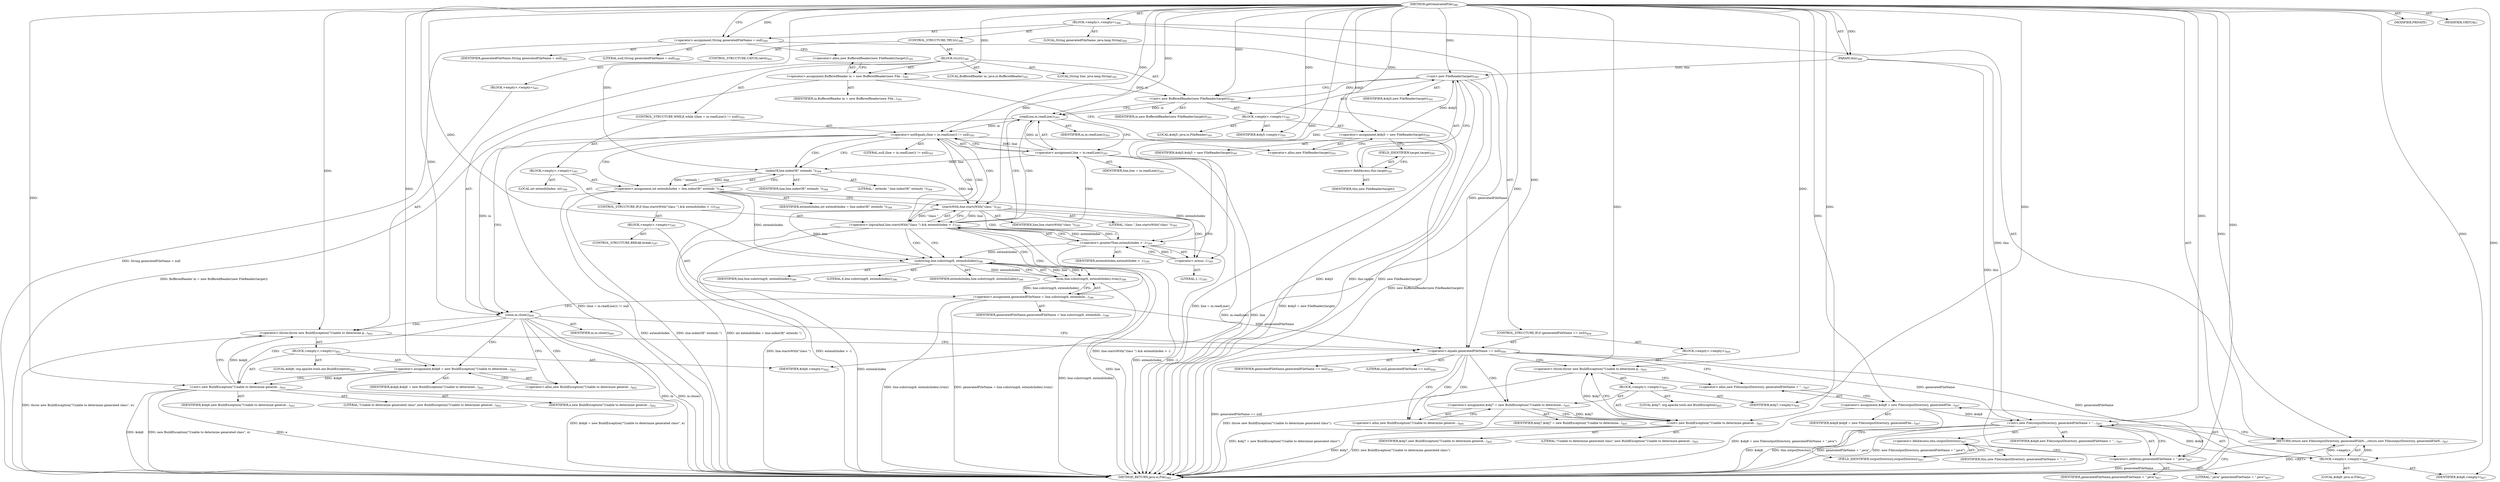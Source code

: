 digraph "getGeneratedFile" {  
"111669149717" [label = <(METHOD,getGeneratedFile)<SUB>388</SUB>> ]
"115964117029" [label = <(PARAM,this)<SUB>388</SUB>> ]
"25769803829" [label = <(BLOCK,&lt;empty&gt;,&lt;empty&gt;)<SUB>388</SUB>> ]
"94489280524" [label = <(LOCAL,String generatedFileName: java.lang.String)<SUB>389</SUB>> ]
"30064771306" [label = <(&lt;operator&gt;.assignment,String generatedFileName = null)<SUB>389</SUB>> ]
"68719476900" [label = <(IDENTIFIER,generatedFileName,String generatedFileName = null)<SUB>389</SUB>> ]
"90194313260" [label = <(LITERAL,null,String generatedFileName = null)<SUB>389</SUB>> ]
"47244640283" [label = <(CONTROL_STRUCTURE,TRY,try)<SUB>390</SUB>> ]
"25769803830" [label = <(BLOCK,try,try)<SUB>390</SUB>> ]
"94489280525" [label = <(LOCAL,BufferedReader in: java.io.BufferedReader)<SUB>391</SUB>> ]
"30064771307" [label = <(&lt;operator&gt;.assignment,BufferedReader in = new BufferedReader(new File...)<SUB>391</SUB>> ]
"68719476901" [label = <(IDENTIFIER,in,BufferedReader in = new BufferedReader(new File...)<SUB>391</SUB>> ]
"30064771308" [label = <(&lt;operator&gt;.alloc,new BufferedReader(new FileReader(target)))<SUB>391</SUB>> ]
"30064771309" [label = <(&lt;init&gt;,new BufferedReader(new FileReader(target)))<SUB>391</SUB>> ]
"68719476902" [label = <(IDENTIFIER,in,new BufferedReader(new FileReader(target)))<SUB>391</SUB>> ]
"25769803831" [label = <(BLOCK,&lt;empty&gt;,&lt;empty&gt;)<SUB>391</SUB>> ]
"94489280526" [label = <(LOCAL,$obj5: java.io.FileReader)<SUB>391</SUB>> ]
"30064771310" [label = <(&lt;operator&gt;.assignment,$obj5 = new FileReader(target))<SUB>391</SUB>> ]
"68719476903" [label = <(IDENTIFIER,$obj5,$obj5 = new FileReader(target))<SUB>391</SUB>> ]
"30064771311" [label = <(&lt;operator&gt;.alloc,new FileReader(target))<SUB>391</SUB>> ]
"30064771312" [label = <(&lt;init&gt;,new FileReader(target))<SUB>391</SUB>> ]
"68719476904" [label = <(IDENTIFIER,$obj5,new FileReader(target))<SUB>391</SUB>> ]
"30064771313" [label = <(&lt;operator&gt;.fieldAccess,this.target)<SUB>391</SUB>> ]
"68719476905" [label = <(IDENTIFIER,this,new FileReader(target))> ]
"55834574918" [label = <(FIELD_IDENTIFIER,target,target)<SUB>391</SUB>> ]
"68719476906" [label = <(IDENTIFIER,$obj5,&lt;empty&gt;)<SUB>391</SUB>> ]
"94489280527" [label = <(LOCAL,String line: java.lang.String)<SUB>392</SUB>> ]
"47244640284" [label = <(CONTROL_STRUCTURE,WHILE,while ((line = in.readLine()) != null))<SUB>393</SUB>> ]
"30064771314" [label = <(&lt;operator&gt;.notEquals,(line = in.readLine()) != null)<SUB>393</SUB>> ]
"30064771315" [label = <(&lt;operator&gt;.assignment,line = in.readLine())<SUB>393</SUB>> ]
"68719476907" [label = <(IDENTIFIER,line,line = in.readLine())<SUB>393</SUB>> ]
"30064771316" [label = <(readLine,in.readLine())<SUB>393</SUB>> ]
"68719476908" [label = <(IDENTIFIER,in,in.readLine())<SUB>393</SUB>> ]
"90194313261" [label = <(LITERAL,null,(line = in.readLine()) != null)<SUB>393</SUB>> ]
"25769803832" [label = <(BLOCK,&lt;empty&gt;,&lt;empty&gt;)<SUB>393</SUB>> ]
"94489280528" [label = <(LOCAL,int extendsIndex: int)<SUB>394</SUB>> ]
"30064771317" [label = <(&lt;operator&gt;.assignment,int extendsIndex = line.indexOf(&quot; extends &quot;))<SUB>394</SUB>> ]
"68719476909" [label = <(IDENTIFIER,extendsIndex,int extendsIndex = line.indexOf(&quot; extends &quot;))<SUB>394</SUB>> ]
"30064771318" [label = <(indexOf,line.indexOf(&quot; extends &quot;))<SUB>394</SUB>> ]
"68719476910" [label = <(IDENTIFIER,line,line.indexOf(&quot; extends &quot;))<SUB>394</SUB>> ]
"90194313262" [label = <(LITERAL,&quot; extends &quot;,line.indexOf(&quot; extends &quot;))<SUB>394</SUB>> ]
"47244640285" [label = <(CONTROL_STRUCTURE,IF,if (line.startsWith(&quot;class &quot;) &amp;&amp; extendsIndex &gt; -1))<SUB>395</SUB>> ]
"30064771319" [label = <(&lt;operator&gt;.logicalAnd,line.startsWith(&quot;class &quot;) &amp;&amp; extendsIndex &gt; -1)<SUB>395</SUB>> ]
"30064771320" [label = <(startsWith,line.startsWith(&quot;class &quot;))<SUB>395</SUB>> ]
"68719476911" [label = <(IDENTIFIER,line,line.startsWith(&quot;class &quot;))<SUB>395</SUB>> ]
"90194313263" [label = <(LITERAL,&quot;class &quot;,line.startsWith(&quot;class &quot;))<SUB>395</SUB>> ]
"30064771321" [label = <(&lt;operator&gt;.greaterThan,extendsIndex &gt; -1)<SUB>395</SUB>> ]
"68719476912" [label = <(IDENTIFIER,extendsIndex,extendsIndex &gt; -1)<SUB>395</SUB>> ]
"30064771322" [label = <(&lt;operator&gt;.minus,-1)<SUB>395</SUB>> ]
"90194313264" [label = <(LITERAL,1,-1)<SUB>395</SUB>> ]
"25769803833" [label = <(BLOCK,&lt;empty&gt;,&lt;empty&gt;)<SUB>395</SUB>> ]
"30064771323" [label = <(&lt;operator&gt;.assignment,generatedFileName = line.substring(6, extendsIn...)<SUB>396</SUB>> ]
"68719476913" [label = <(IDENTIFIER,generatedFileName,generatedFileName = line.substring(6, extendsIn...)<SUB>396</SUB>> ]
"30064771324" [label = <(trim,line.substring(6, extendsIndex).trim())<SUB>396</SUB>> ]
"30064771325" [label = <(substring,line.substring(6, extendsIndex))<SUB>396</SUB>> ]
"68719476914" [label = <(IDENTIFIER,line,line.substring(6, extendsIndex))<SUB>396</SUB>> ]
"90194313265" [label = <(LITERAL,6,line.substring(6, extendsIndex))<SUB>396</SUB>> ]
"68719476915" [label = <(IDENTIFIER,extendsIndex,line.substring(6, extendsIndex))<SUB>396</SUB>> ]
"47244640286" [label = <(CONTROL_STRUCTURE,BREAK,break;)<SUB>397</SUB>> ]
"30064771326" [label = <(close,in.close())<SUB>400</SUB>> ]
"68719476916" [label = <(IDENTIFIER,in,in.close())<SUB>400</SUB>> ]
"47244640287" [label = <(CONTROL_STRUCTURE,CATCH,catch)<SUB>401</SUB>> ]
"25769803834" [label = <(BLOCK,&lt;empty&gt;,&lt;empty&gt;)<SUB>401</SUB>> ]
"30064771327" [label = <(&lt;operator&gt;.throw,throw new BuildException(&quot;Unable to determine g...)<SUB>402</SUB>> ]
"25769803835" [label = <(BLOCK,&lt;empty&gt;,&lt;empty&gt;)<SUB>402</SUB>> ]
"94489280529" [label = <(LOCAL,$obj6: org.apache.tools.ant.BuildException)<SUB>402</SUB>> ]
"30064771328" [label = <(&lt;operator&gt;.assignment,$obj6 = new BuildException(&quot;Unable to determine...)<SUB>402</SUB>> ]
"68719476917" [label = <(IDENTIFIER,$obj6,$obj6 = new BuildException(&quot;Unable to determine...)<SUB>402</SUB>> ]
"30064771329" [label = <(&lt;operator&gt;.alloc,new BuildException(&quot;Unable to determine generat...)<SUB>402</SUB>> ]
"30064771330" [label = <(&lt;init&gt;,new BuildException(&quot;Unable to determine generat...)<SUB>402</SUB>> ]
"68719476918" [label = <(IDENTIFIER,$obj6,new BuildException(&quot;Unable to determine generat...)<SUB>402</SUB>> ]
"90194313266" [label = <(LITERAL,&quot;Unable to determine generated class&quot;,new BuildException(&quot;Unable to determine generat...)<SUB>402</SUB>> ]
"68719476919" [label = <(IDENTIFIER,e,new BuildException(&quot;Unable to determine generat...)<SUB>402</SUB>> ]
"68719476920" [label = <(IDENTIFIER,$obj6,&lt;empty&gt;)<SUB>402</SUB>> ]
"47244640288" [label = <(CONTROL_STRUCTURE,IF,if (generatedFileName == null))<SUB>404</SUB>> ]
"30064771331" [label = <(&lt;operator&gt;.equals,generatedFileName == null)<SUB>404</SUB>> ]
"68719476921" [label = <(IDENTIFIER,generatedFileName,generatedFileName == null)<SUB>404</SUB>> ]
"90194313267" [label = <(LITERAL,null,generatedFileName == null)<SUB>404</SUB>> ]
"25769803836" [label = <(BLOCK,&lt;empty&gt;,&lt;empty&gt;)<SUB>404</SUB>> ]
"30064771332" [label = <(&lt;operator&gt;.throw,throw new BuildException(&quot;Unable to determine g...)<SUB>405</SUB>> ]
"25769803837" [label = <(BLOCK,&lt;empty&gt;,&lt;empty&gt;)<SUB>405</SUB>> ]
"94489280530" [label = <(LOCAL,$obj7: org.apache.tools.ant.BuildException)<SUB>405</SUB>> ]
"30064771333" [label = <(&lt;operator&gt;.assignment,$obj7 = new BuildException(&quot;Unable to determine...)<SUB>405</SUB>> ]
"68719476922" [label = <(IDENTIFIER,$obj7,$obj7 = new BuildException(&quot;Unable to determine...)<SUB>405</SUB>> ]
"30064771334" [label = <(&lt;operator&gt;.alloc,new BuildException(&quot;Unable to determine generat...)<SUB>405</SUB>> ]
"30064771335" [label = <(&lt;init&gt;,new BuildException(&quot;Unable to determine generat...)<SUB>405</SUB>> ]
"68719476923" [label = <(IDENTIFIER,$obj7,new BuildException(&quot;Unable to determine generat...)<SUB>405</SUB>> ]
"90194313268" [label = <(LITERAL,&quot;Unable to determine generated class&quot;,new BuildException(&quot;Unable to determine generat...)<SUB>405</SUB>> ]
"68719476924" [label = <(IDENTIFIER,$obj7,&lt;empty&gt;)<SUB>405</SUB>> ]
"146028888066" [label = <(RETURN,return new File(outputDirectory, generatedFileN...,return new File(outputDirectory, generatedFileN...)<SUB>407</SUB>> ]
"25769803838" [label = <(BLOCK,&lt;empty&gt;,&lt;empty&gt;)<SUB>407</SUB>> ]
"94489280531" [label = <(LOCAL,$obj8: java.io.File)<SUB>407</SUB>> ]
"30064771336" [label = <(&lt;operator&gt;.assignment,$obj8 = new File(outputDirectory, generatedFile...)<SUB>407</SUB>> ]
"68719476925" [label = <(IDENTIFIER,$obj8,$obj8 = new File(outputDirectory, generatedFile...)<SUB>407</SUB>> ]
"30064771337" [label = <(&lt;operator&gt;.alloc,new File(outputDirectory, generatedFileName + &quot;...)<SUB>407</SUB>> ]
"30064771338" [label = <(&lt;init&gt;,new File(outputDirectory, generatedFileName + &quot;...)<SUB>407</SUB>> ]
"68719476926" [label = <(IDENTIFIER,$obj8,new File(outputDirectory, generatedFileName + &quot;...)<SUB>407</SUB>> ]
"30064771339" [label = <(&lt;operator&gt;.fieldAccess,this.outputDirectory)<SUB>407</SUB>> ]
"68719476927" [label = <(IDENTIFIER,this,new File(outputDirectory, generatedFileName + &quot;...)> ]
"55834574919" [label = <(FIELD_IDENTIFIER,outputDirectory,outputDirectory)<SUB>407</SUB>> ]
"30064771340" [label = <(&lt;operator&gt;.addition,generatedFileName + &quot;.java&quot;)<SUB>407</SUB>> ]
"68719476928" [label = <(IDENTIFIER,generatedFileName,generatedFileName + &quot;.java&quot;)<SUB>407</SUB>> ]
"90194313269" [label = <(LITERAL,&quot;.java&quot;,generatedFileName + &quot;.java&quot;)<SUB>407</SUB>> ]
"68719476929" [label = <(IDENTIFIER,$obj8,&lt;empty&gt;)<SUB>407</SUB>> ]
"133143986232" [label = <(MODIFIER,PRIVATE)> ]
"133143986233" [label = <(MODIFIER,VIRTUAL)> ]
"128849018901" [label = <(METHOD_RETURN,java.io.File)<SUB>388</SUB>> ]
  "111669149717" -> "115964117029"  [ label = "AST: "] 
  "111669149717" -> "25769803829"  [ label = "AST: "] 
  "111669149717" -> "133143986232"  [ label = "AST: "] 
  "111669149717" -> "133143986233"  [ label = "AST: "] 
  "111669149717" -> "128849018901"  [ label = "AST: "] 
  "25769803829" -> "94489280524"  [ label = "AST: "] 
  "25769803829" -> "30064771306"  [ label = "AST: "] 
  "25769803829" -> "47244640283"  [ label = "AST: "] 
  "25769803829" -> "47244640288"  [ label = "AST: "] 
  "25769803829" -> "146028888066"  [ label = "AST: "] 
  "30064771306" -> "68719476900"  [ label = "AST: "] 
  "30064771306" -> "90194313260"  [ label = "AST: "] 
  "47244640283" -> "25769803830"  [ label = "AST: "] 
  "47244640283" -> "47244640287"  [ label = "AST: "] 
  "25769803830" -> "94489280525"  [ label = "AST: "] 
  "25769803830" -> "30064771307"  [ label = "AST: "] 
  "25769803830" -> "30064771309"  [ label = "AST: "] 
  "25769803830" -> "94489280527"  [ label = "AST: "] 
  "25769803830" -> "47244640284"  [ label = "AST: "] 
  "25769803830" -> "30064771326"  [ label = "AST: "] 
  "30064771307" -> "68719476901"  [ label = "AST: "] 
  "30064771307" -> "30064771308"  [ label = "AST: "] 
  "30064771309" -> "68719476902"  [ label = "AST: "] 
  "30064771309" -> "25769803831"  [ label = "AST: "] 
  "25769803831" -> "94489280526"  [ label = "AST: "] 
  "25769803831" -> "30064771310"  [ label = "AST: "] 
  "25769803831" -> "30064771312"  [ label = "AST: "] 
  "25769803831" -> "68719476906"  [ label = "AST: "] 
  "30064771310" -> "68719476903"  [ label = "AST: "] 
  "30064771310" -> "30064771311"  [ label = "AST: "] 
  "30064771312" -> "68719476904"  [ label = "AST: "] 
  "30064771312" -> "30064771313"  [ label = "AST: "] 
  "30064771313" -> "68719476905"  [ label = "AST: "] 
  "30064771313" -> "55834574918"  [ label = "AST: "] 
  "47244640284" -> "30064771314"  [ label = "AST: "] 
  "47244640284" -> "25769803832"  [ label = "AST: "] 
  "30064771314" -> "30064771315"  [ label = "AST: "] 
  "30064771314" -> "90194313261"  [ label = "AST: "] 
  "30064771315" -> "68719476907"  [ label = "AST: "] 
  "30064771315" -> "30064771316"  [ label = "AST: "] 
  "30064771316" -> "68719476908"  [ label = "AST: "] 
  "25769803832" -> "94489280528"  [ label = "AST: "] 
  "25769803832" -> "30064771317"  [ label = "AST: "] 
  "25769803832" -> "47244640285"  [ label = "AST: "] 
  "30064771317" -> "68719476909"  [ label = "AST: "] 
  "30064771317" -> "30064771318"  [ label = "AST: "] 
  "30064771318" -> "68719476910"  [ label = "AST: "] 
  "30064771318" -> "90194313262"  [ label = "AST: "] 
  "47244640285" -> "30064771319"  [ label = "AST: "] 
  "47244640285" -> "25769803833"  [ label = "AST: "] 
  "30064771319" -> "30064771320"  [ label = "AST: "] 
  "30064771319" -> "30064771321"  [ label = "AST: "] 
  "30064771320" -> "68719476911"  [ label = "AST: "] 
  "30064771320" -> "90194313263"  [ label = "AST: "] 
  "30064771321" -> "68719476912"  [ label = "AST: "] 
  "30064771321" -> "30064771322"  [ label = "AST: "] 
  "30064771322" -> "90194313264"  [ label = "AST: "] 
  "25769803833" -> "30064771323"  [ label = "AST: "] 
  "25769803833" -> "47244640286"  [ label = "AST: "] 
  "30064771323" -> "68719476913"  [ label = "AST: "] 
  "30064771323" -> "30064771324"  [ label = "AST: "] 
  "30064771324" -> "30064771325"  [ label = "AST: "] 
  "30064771325" -> "68719476914"  [ label = "AST: "] 
  "30064771325" -> "90194313265"  [ label = "AST: "] 
  "30064771325" -> "68719476915"  [ label = "AST: "] 
  "30064771326" -> "68719476916"  [ label = "AST: "] 
  "47244640287" -> "25769803834"  [ label = "AST: "] 
  "25769803834" -> "30064771327"  [ label = "AST: "] 
  "30064771327" -> "25769803835"  [ label = "AST: "] 
  "25769803835" -> "94489280529"  [ label = "AST: "] 
  "25769803835" -> "30064771328"  [ label = "AST: "] 
  "25769803835" -> "30064771330"  [ label = "AST: "] 
  "25769803835" -> "68719476920"  [ label = "AST: "] 
  "30064771328" -> "68719476917"  [ label = "AST: "] 
  "30064771328" -> "30064771329"  [ label = "AST: "] 
  "30064771330" -> "68719476918"  [ label = "AST: "] 
  "30064771330" -> "90194313266"  [ label = "AST: "] 
  "30064771330" -> "68719476919"  [ label = "AST: "] 
  "47244640288" -> "30064771331"  [ label = "AST: "] 
  "47244640288" -> "25769803836"  [ label = "AST: "] 
  "30064771331" -> "68719476921"  [ label = "AST: "] 
  "30064771331" -> "90194313267"  [ label = "AST: "] 
  "25769803836" -> "30064771332"  [ label = "AST: "] 
  "30064771332" -> "25769803837"  [ label = "AST: "] 
  "25769803837" -> "94489280530"  [ label = "AST: "] 
  "25769803837" -> "30064771333"  [ label = "AST: "] 
  "25769803837" -> "30064771335"  [ label = "AST: "] 
  "25769803837" -> "68719476924"  [ label = "AST: "] 
  "30064771333" -> "68719476922"  [ label = "AST: "] 
  "30064771333" -> "30064771334"  [ label = "AST: "] 
  "30064771335" -> "68719476923"  [ label = "AST: "] 
  "30064771335" -> "90194313268"  [ label = "AST: "] 
  "146028888066" -> "25769803838"  [ label = "AST: "] 
  "25769803838" -> "94489280531"  [ label = "AST: "] 
  "25769803838" -> "30064771336"  [ label = "AST: "] 
  "25769803838" -> "30064771338"  [ label = "AST: "] 
  "25769803838" -> "68719476929"  [ label = "AST: "] 
  "30064771336" -> "68719476925"  [ label = "AST: "] 
  "30064771336" -> "30064771337"  [ label = "AST: "] 
  "30064771338" -> "68719476926"  [ label = "AST: "] 
  "30064771338" -> "30064771339"  [ label = "AST: "] 
  "30064771338" -> "30064771340"  [ label = "AST: "] 
  "30064771339" -> "68719476927"  [ label = "AST: "] 
  "30064771339" -> "55834574919"  [ label = "AST: "] 
  "30064771340" -> "68719476928"  [ label = "AST: "] 
  "30064771340" -> "90194313269"  [ label = "AST: "] 
  "30064771306" -> "30064771308"  [ label = "CFG: "] 
  "146028888066" -> "128849018901"  [ label = "CFG: "] 
  "30064771331" -> "30064771334"  [ label = "CFG: "] 
  "30064771331" -> "30064771337"  [ label = "CFG: "] 
  "30064771307" -> "30064771311"  [ label = "CFG: "] 
  "30064771309" -> "30064771316"  [ label = "CFG: "] 
  "30064771326" -> "30064771329"  [ label = "CFG: "] 
  "30064771326" -> "30064771331"  [ label = "CFG: "] 
  "30064771332" -> "30064771337"  [ label = "CFG: "] 
  "30064771336" -> "55834574919"  [ label = "CFG: "] 
  "30064771338" -> "146028888066"  [ label = "CFG: "] 
  "30064771308" -> "30064771307"  [ label = "CFG: "] 
  "30064771314" -> "30064771318"  [ label = "CFG: "] 
  "30064771314" -> "30064771326"  [ label = "CFG: "] 
  "30064771327" -> "30064771331"  [ label = "CFG: "] 
  "30064771337" -> "30064771336"  [ label = "CFG: "] 
  "30064771339" -> "30064771340"  [ label = "CFG: "] 
  "30064771340" -> "30064771338"  [ label = "CFG: "] 
  "30064771310" -> "55834574918"  [ label = "CFG: "] 
  "30064771312" -> "30064771309"  [ label = "CFG: "] 
  "30064771315" -> "30064771314"  [ label = "CFG: "] 
  "30064771317" -> "30064771320"  [ label = "CFG: "] 
  "30064771333" -> "30064771335"  [ label = "CFG: "] 
  "30064771335" -> "30064771332"  [ label = "CFG: "] 
  "55834574919" -> "30064771339"  [ label = "CFG: "] 
  "30064771311" -> "30064771310"  [ label = "CFG: "] 
  "30064771313" -> "30064771312"  [ label = "CFG: "] 
  "30064771316" -> "30064771315"  [ label = "CFG: "] 
  "30064771318" -> "30064771317"  [ label = "CFG: "] 
  "30064771319" -> "30064771316"  [ label = "CFG: "] 
  "30064771319" -> "30064771325"  [ label = "CFG: "] 
  "30064771328" -> "30064771330"  [ label = "CFG: "] 
  "30064771330" -> "30064771327"  [ label = "CFG: "] 
  "30064771334" -> "30064771333"  [ label = "CFG: "] 
  "55834574918" -> "30064771313"  [ label = "CFG: "] 
  "30064771320" -> "30064771319"  [ label = "CFG: "] 
  "30064771320" -> "30064771322"  [ label = "CFG: "] 
  "30064771321" -> "30064771319"  [ label = "CFG: "] 
  "30064771323" -> "30064771326"  [ label = "CFG: "] 
  "30064771329" -> "30064771328"  [ label = "CFG: "] 
  "30064771322" -> "30064771321"  [ label = "CFG: "] 
  "30064771324" -> "30064771323"  [ label = "CFG: "] 
  "30064771325" -> "30064771324"  [ label = "CFG: "] 
  "111669149717" -> "30064771306"  [ label = "CFG: "] 
  "146028888066" -> "128849018901"  [ label = "DDG: &lt;RET&gt;"] 
  "115964117029" -> "128849018901"  [ label = "DDG: this"] 
  "30064771306" -> "128849018901"  [ label = "DDG: String generatedFileName = null"] 
  "30064771307" -> "128849018901"  [ label = "DDG: BufferedReader in = new BufferedReader(new FileReader(target))"] 
  "30064771310" -> "128849018901"  [ label = "DDG: $obj5 = new FileReader(target)"] 
  "30064771312" -> "128849018901"  [ label = "DDG: $obj5"] 
  "30064771312" -> "128849018901"  [ label = "DDG: this.target"] 
  "30064771312" -> "128849018901"  [ label = "DDG: new FileReader(target)"] 
  "30064771309" -> "128849018901"  [ label = "DDG: new BufferedReader(new FileReader(target))"] 
  "30064771315" -> "128849018901"  [ label = "DDG: line"] 
  "30064771315" -> "128849018901"  [ label = "DDG: in.readLine()"] 
  "30064771314" -> "128849018901"  [ label = "DDG: line = in.readLine()"] 
  "30064771314" -> "128849018901"  [ label = "DDG: (line = in.readLine()) != null"] 
  "30064771317" -> "128849018901"  [ label = "DDG: extendsIndex"] 
  "30064771317" -> "128849018901"  [ label = "DDG: line.indexOf(&quot; extends &quot;)"] 
  "30064771317" -> "128849018901"  [ label = "DDG: int extendsIndex = line.indexOf(&quot; extends &quot;)"] 
  "30064771319" -> "128849018901"  [ label = "DDG: line.startsWith(&quot;class &quot;)"] 
  "30064771321" -> "128849018901"  [ label = "DDG: extendsIndex"] 
  "30064771321" -> "128849018901"  [ label = "DDG: -1"] 
  "30064771319" -> "128849018901"  [ label = "DDG: extendsIndex &gt; -1"] 
  "30064771319" -> "128849018901"  [ label = "DDG: line.startsWith(&quot;class &quot;) &amp;&amp; extendsIndex &gt; -1"] 
  "30064771325" -> "128849018901"  [ label = "DDG: line"] 
  "30064771325" -> "128849018901"  [ label = "DDG: extendsIndex"] 
  "30064771324" -> "128849018901"  [ label = "DDG: line.substring(6, extendsIndex)"] 
  "30064771323" -> "128849018901"  [ label = "DDG: line.substring(6, extendsIndex).trim()"] 
  "30064771323" -> "128849018901"  [ label = "DDG: generatedFileName = line.substring(6, extendsIndex).trim()"] 
  "30064771326" -> "128849018901"  [ label = "DDG: in"] 
  "30064771326" -> "128849018901"  [ label = "DDG: in.close()"] 
  "30064771328" -> "128849018901"  [ label = "DDG: $obj6 = new BuildException(&quot;Unable to determine generated class&quot;, e)"] 
  "30064771330" -> "128849018901"  [ label = "DDG: $obj6"] 
  "30064771330" -> "128849018901"  [ label = "DDG: new BuildException(&quot;Unable to determine generated class&quot;, e)"] 
  "30064771327" -> "128849018901"  [ label = "DDG: throw new BuildException(&quot;Unable to determine generated class&quot;, e);"] 
  "30064771331" -> "128849018901"  [ label = "DDG: generatedFileName == null"] 
  "30064771333" -> "128849018901"  [ label = "DDG: $obj7 = new BuildException(&quot;Unable to determine generated class&quot;)"] 
  "30064771335" -> "128849018901"  [ label = "DDG: $obj7"] 
  "30064771335" -> "128849018901"  [ label = "DDG: new BuildException(&quot;Unable to determine generated class&quot;)"] 
  "30064771332" -> "128849018901"  [ label = "DDG: throw new BuildException(&quot;Unable to determine generated class&quot;);"] 
  "30064771336" -> "128849018901"  [ label = "DDG: $obj8 = new File(outputDirectory, generatedFileName + &quot;.java&quot;)"] 
  "30064771338" -> "128849018901"  [ label = "DDG: $obj8"] 
  "30064771338" -> "128849018901"  [ label = "DDG: this.outputDirectory"] 
  "30064771340" -> "128849018901"  [ label = "DDG: generatedFileName"] 
  "30064771338" -> "128849018901"  [ label = "DDG: generatedFileName + &quot;.java&quot;"] 
  "30064771338" -> "128849018901"  [ label = "DDG: new File(outputDirectory, generatedFileName + &quot;.java&quot;)"] 
  "30064771330" -> "128849018901"  [ label = "DDG: e"] 
  "111669149717" -> "115964117029"  [ label = "DDG: "] 
  "111669149717" -> "30064771306"  [ label = "DDG: "] 
  "25769803838" -> "146028888066"  [ label = "DDG: "] 
  "25769803838" -> "146028888066"  [ label = "DDG: &lt;empty&gt;"] 
  "111669149717" -> "146028888066"  [ label = "DDG: "] 
  "30064771338" -> "25769803838"  [ label = "DDG: $obj8"] 
  "111669149717" -> "25769803838"  [ label = "DDG: "] 
  "111669149717" -> "30064771307"  [ label = "DDG: "] 
  "30064771306" -> "30064771331"  [ label = "DDG: generatedFileName"] 
  "30064771323" -> "30064771331"  [ label = "DDG: generatedFileName"] 
  "111669149717" -> "30064771331"  [ label = "DDG: "] 
  "111669149717" -> "30064771336"  [ label = "DDG: "] 
  "111669149717" -> "68719476929"  [ label = "DDG: "] 
  "30064771307" -> "30064771309"  [ label = "DDG: in"] 
  "111669149717" -> "30064771309"  [ label = "DDG: "] 
  "30064771312" -> "30064771309"  [ label = "DDG: $obj5"] 
  "30064771316" -> "30064771326"  [ label = "DDG: in"] 
  "111669149717" -> "30064771326"  [ label = "DDG: "] 
  "30064771335" -> "30064771332"  [ label = "DDG: $obj7"] 
  "111669149717" -> "30064771332"  [ label = "DDG: "] 
  "30064771336" -> "30064771338"  [ label = "DDG: $obj8"] 
  "111669149717" -> "30064771338"  [ label = "DDG: "] 
  "115964117029" -> "30064771338"  [ label = "DDG: this"] 
  "30064771331" -> "30064771338"  [ label = "DDG: generatedFileName"] 
  "111669149717" -> "30064771310"  [ label = "DDG: "] 
  "111669149717" -> "68719476906"  [ label = "DDG: "] 
  "30064771315" -> "30064771314"  [ label = "DDG: line"] 
  "30064771316" -> "30064771314"  [ label = "DDG: in"] 
  "111669149717" -> "30064771314"  [ label = "DDG: "] 
  "30064771318" -> "30064771317"  [ label = "DDG: line"] 
  "30064771318" -> "30064771317"  [ label = "DDG: &quot; extends &quot;"] 
  "30064771330" -> "30064771327"  [ label = "DDG: $obj6"] 
  "111669149717" -> "30064771327"  [ label = "DDG: "] 
  "111669149717" -> "30064771333"  [ label = "DDG: "] 
  "111669149717" -> "68719476924"  [ label = "DDG: "] 
  "30064771331" -> "30064771340"  [ label = "DDG: generatedFileName"] 
  "111669149717" -> "30064771340"  [ label = "DDG: "] 
  "30064771310" -> "30064771312"  [ label = "DDG: $obj5"] 
  "111669149717" -> "30064771312"  [ label = "DDG: "] 
  "115964117029" -> "30064771312"  [ label = "DDG: this"] 
  "30064771316" -> "30064771315"  [ label = "DDG: in"] 
  "111669149717" -> "30064771328"  [ label = "DDG: "] 
  "111669149717" -> "68719476920"  [ label = "DDG: "] 
  "30064771333" -> "30064771335"  [ label = "DDG: $obj7"] 
  "111669149717" -> "30064771335"  [ label = "DDG: "] 
  "30064771309" -> "30064771316"  [ label = "DDG: in"] 
  "111669149717" -> "30064771316"  [ label = "DDG: "] 
  "30064771315" -> "30064771318"  [ label = "DDG: line"] 
  "111669149717" -> "30064771318"  [ label = "DDG: "] 
  "30064771320" -> "30064771319"  [ label = "DDG: line"] 
  "30064771320" -> "30064771319"  [ label = "DDG: &quot;class &quot;"] 
  "30064771321" -> "30064771319"  [ label = "DDG: extendsIndex"] 
  "30064771321" -> "30064771319"  [ label = "DDG: -1"] 
  "30064771324" -> "30064771323"  [ label = "DDG: line.substring(6, extendsIndex)"] 
  "30064771328" -> "30064771330"  [ label = "DDG: $obj6"] 
  "111669149717" -> "30064771330"  [ label = "DDG: "] 
  "30064771318" -> "30064771320"  [ label = "DDG: line"] 
  "111669149717" -> "30064771320"  [ label = "DDG: "] 
  "30064771317" -> "30064771321"  [ label = "DDG: extendsIndex"] 
  "111669149717" -> "30064771321"  [ label = "DDG: "] 
  "30064771322" -> "30064771321"  [ label = "DDG: 1"] 
  "111669149717" -> "30064771322"  [ label = "DDG: "] 
  "30064771325" -> "30064771324"  [ label = "DDG: line"] 
  "30064771325" -> "30064771324"  [ label = "DDG: 6"] 
  "30064771325" -> "30064771324"  [ label = "DDG: extendsIndex"] 
  "30064771320" -> "30064771325"  [ label = "DDG: line"] 
  "111669149717" -> "30064771325"  [ label = "DDG: "] 
  "30064771317" -> "30064771325"  [ label = "DDG: extendsIndex"] 
  "30064771321" -> "30064771325"  [ label = "DDG: extendsIndex"] 
  "30064771331" -> "30064771334"  [ label = "CDG: "] 
  "30064771331" -> "30064771335"  [ label = "CDG: "] 
  "30064771331" -> "30064771332"  [ label = "CDG: "] 
  "30064771331" -> "30064771333"  [ label = "CDG: "] 
  "30064771326" -> "30064771330"  [ label = "CDG: "] 
  "30064771326" -> "30064771328"  [ label = "CDG: "] 
  "30064771326" -> "30064771329"  [ label = "CDG: "] 
  "30064771326" -> "30064771327"  [ label = "CDG: "] 
  "30064771314" -> "30064771320"  [ label = "CDG: "] 
  "30064771314" -> "30064771318"  [ label = "CDG: "] 
  "30064771314" -> "30064771319"  [ label = "CDG: "] 
  "30064771314" -> "30064771317"  [ label = "CDG: "] 
  "30064771319" -> "30064771324"  [ label = "CDG: "] 
  "30064771319" -> "30064771325"  [ label = "CDG: "] 
  "30064771319" -> "30064771323"  [ label = "CDG: "] 
  "30064771319" -> "30064771316"  [ label = "CDG: "] 
  "30064771319" -> "30064771314"  [ label = "CDG: "] 
  "30064771319" -> "30064771315"  [ label = "CDG: "] 
  "30064771320" -> "30064771322"  [ label = "CDG: "] 
  "30064771320" -> "30064771321"  [ label = "CDG: "] 
}
